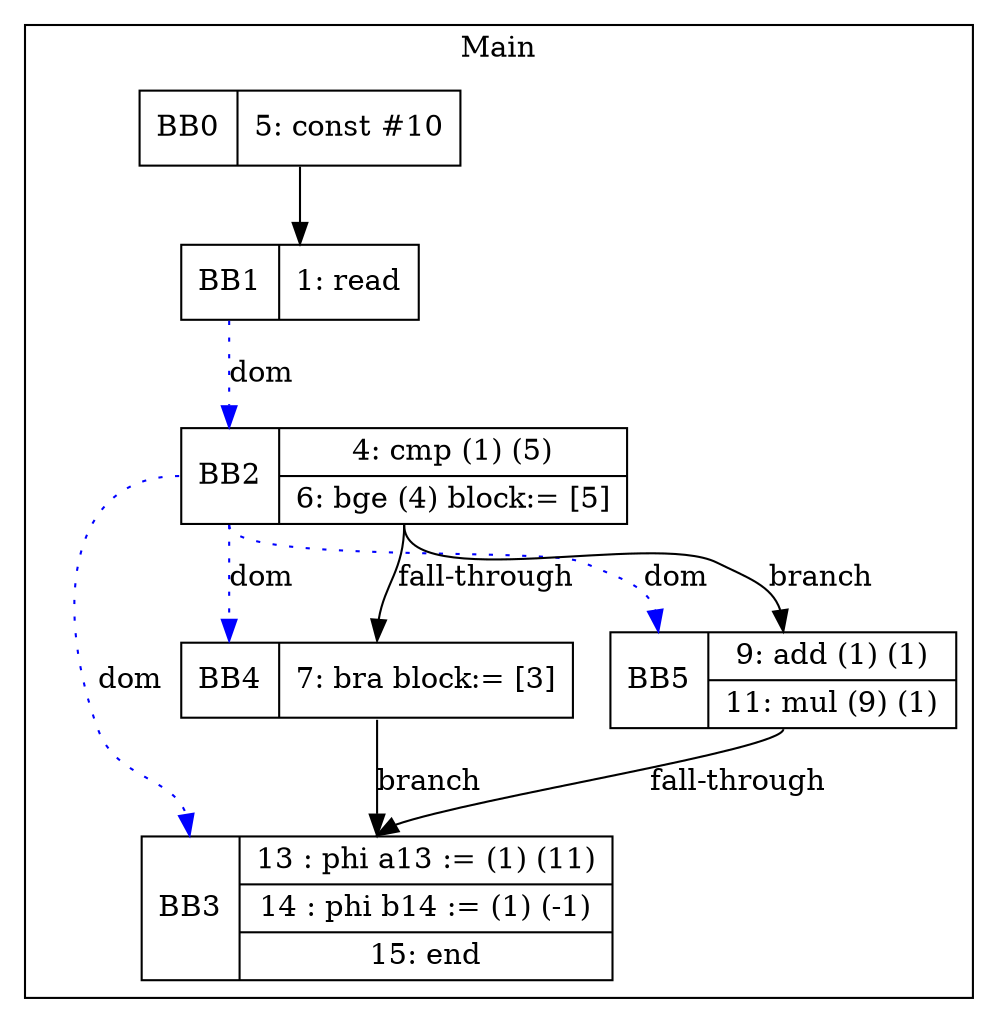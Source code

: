 digraph G {
node [shape=record];
subgraph cluster_main{
label = "Main";
BB0 [shape=record, label="<b>BB0|{5: const #10}"];
BB1 [shape=record, label="<b>BB1|{1: read}"];
BB2 [shape=record, label="<b>BB2|{4: cmp (1) (5)|6: bge (4) block:= [5]}"];
BB3 [shape=record, label="<b>BB3|{13 : phi a13 := (1) (11)|14 : phi b14 := (1) (-1)|15: end}"];
BB4 [shape=record, label="<b>BB4|{7: bra block:= [3]}"];
BB5 [shape=record, label="<b>BB5|{9: add (1) (1)|11: mul (9) (1)}"];
}
BB0:s -> BB1:n ;
BB2:b -> BB3:b [color=blue, style=dotted, label="dom"];
BB2:b -> BB4:b [color=blue, style=dotted, label="dom"];
BB1:b -> BB2:b [color=blue, style=dotted, label="dom"];
BB2:b -> BB5:b [color=blue, style=dotted, label="dom"];
BB2:s -> BB5:n [label="branch"];
BB4:s -> BB3:n [label="branch"];
BB5:s -> BB3:n [label="fall-through"];
BB2:s -> BB4:n [label="fall-through"];
}

